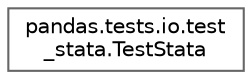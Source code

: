 digraph "Graphical Class Hierarchy"
{
 // LATEX_PDF_SIZE
  bgcolor="transparent";
  edge [fontname=Helvetica,fontsize=10,labelfontname=Helvetica,labelfontsize=10];
  node [fontname=Helvetica,fontsize=10,shape=box,height=0.2,width=0.4];
  rankdir="LR";
  Node0 [id="Node000000",label="pandas.tests.io.test\l_stata.TestStata",height=0.2,width=0.4,color="grey40", fillcolor="white", style="filled",URL="$d4/dd6/classpandas_1_1tests_1_1io_1_1test__stata_1_1TestStata.html",tooltip=" "];
}
